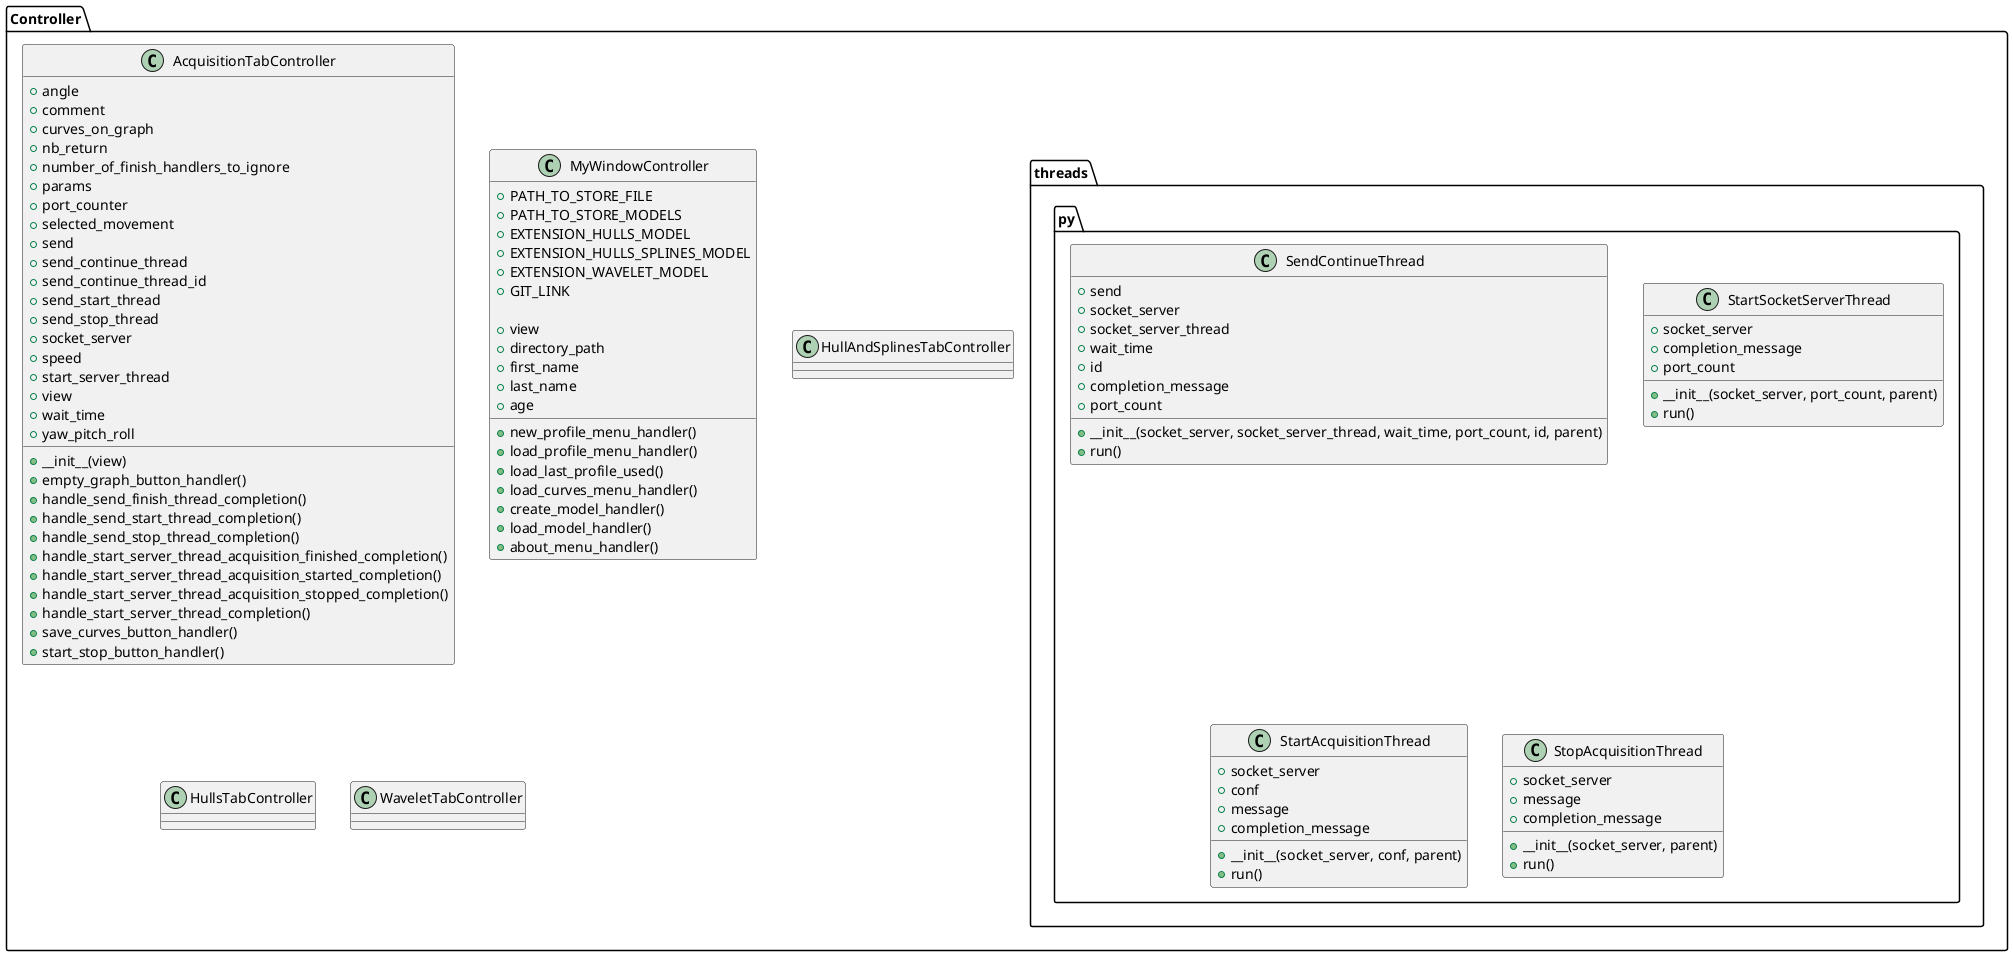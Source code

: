 @startuml

package Controller {
		class AcquisitionTabController{

	        + angle
	        + comment  
	        + curves_on_graph
	        + nb_return
	        + number_of_finish_handlers_to_ignore
	        + params             
	        + port_counter
	        + selected_movement
	        + send             
	        + send_continue_thread
	        + send_continue_thread_id
	        + send_start_thread
	        + send_stop_thread 
	        + socket_server
	        + speed
	        + start_server_thread
		    + view
	        + wait_time
	        + yaw_pitch_roll

	        + __init__(view)
	        + empty_graph_button_handler()
	        + handle_send_finish_thread_completion()
	        + handle_send_start_thread_completion()
	        + handle_send_stop_thread_completion()
	        + handle_start_server_thread_acquisition_finished_completion()
	        + handle_start_server_thread_acquisition_started_completion()
	        + handle_start_server_thread_acquisition_stopped_completion()
	        + handle_start_server_thread_completion()
	        + save_curves_button_handler()
	        + start_stop_button_handler()
		}

	class MyWindowController {
		+ PATH_TO_STORE_FILE
	    + PATH_TO_STORE_MODELS
	    + EXTENSION_HULLS_MODEL
	    + EXTENSION_HULLS_SPLINES_MODEL
	    + EXTENSION_WAVELET_MODEL      
	    + GIT_LINK

	    + view           
        + directory_path 
        + first_name     
        + last_name      
        + age       

        + new_profile_menu_handler()
        + load_profile_menu_handler()
        + load_last_profile_used()
        + load_curves_menu_handler()
        + create_model_handler()
        + load_model_handler()
        + about_menu_handler()
	}

	class HullAndSplinesTabController {

	} 


	class HullsTabController {

	}

	class WaveletTabController {

	}

	package threads.py {
		class SendContinueThread {
			+ send 
	        + socket_server 
	        + socket_server_thread
	        + wait_time 
	        + id 
	        + completion_message
	        + port_count 

	        + __init__(socket_server, socket_server_thread, wait_time, port_count, id, parent)
	        + run()
		}

		class StartSocketServerThread {
			+ socket_server
		    + completion_message
		    + port_count 

		    +  __init__(socket_server, port_count, parent)
		    + run()
		}

		class StartAcquisitionThread {
			+ socket_server
	        + conf 
	        + message
	        + completion_message

	        + __init__(socket_server, conf, parent)
	        + run()
		}

		class StopAcquisitionThread {
			+ socket_server
	        + message 
	        + completion_message

	        + __init__(socket_server, parent)
	        + run()
		}
	}
}


@enduml

/////////////////////////////////


@startuml



package Model {
	class FileManager
	class MyUtils
	class PlotCanvas
	class SocketServer
}

package View {
	class Acquisition
	class MyWindow 
	class CurvesDialog
	class ModelGeneratorDialog
	class NewProfileDialog
	class SplineAndHull
	class Hulls
	class Wavelet
} 

/'Acquisition 	*--* AcquisitionController
MyWindow 		*--* MyWindowController
SplineAndHull 	*--* SplineAndHullController
Hulls 			*--* HullsController
Wavelet 		*--* WaveletController'/

@enduml